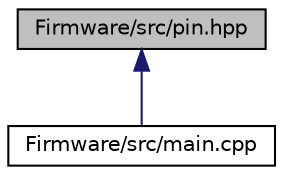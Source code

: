 digraph "Firmware/src/pin.hpp"
{
 // LATEX_PDF_SIZE
  edge [fontname="Helvetica",fontsize="10",labelfontname="Helvetica",labelfontsize="10"];
  node [fontname="Helvetica",fontsize="10",shape=record];
  Node1 [label="Firmware/src/pin.hpp",height=0.2,width=0.4,color="black", fillcolor="grey75", style="filled", fontcolor="black",tooltip="Constants about Seeeduino XAIO GPIO."];
  Node1 -> Node2 [dir="back",color="midnightblue",fontsize="10",style="solid",fontname="Helvetica"];
  Node2 [label="Firmware/src/main.cpp",height=0.2,width=0.4,color="black", fillcolor="white", style="filled",URL="$main_8cpp.html",tooltip="jade main"];
}
